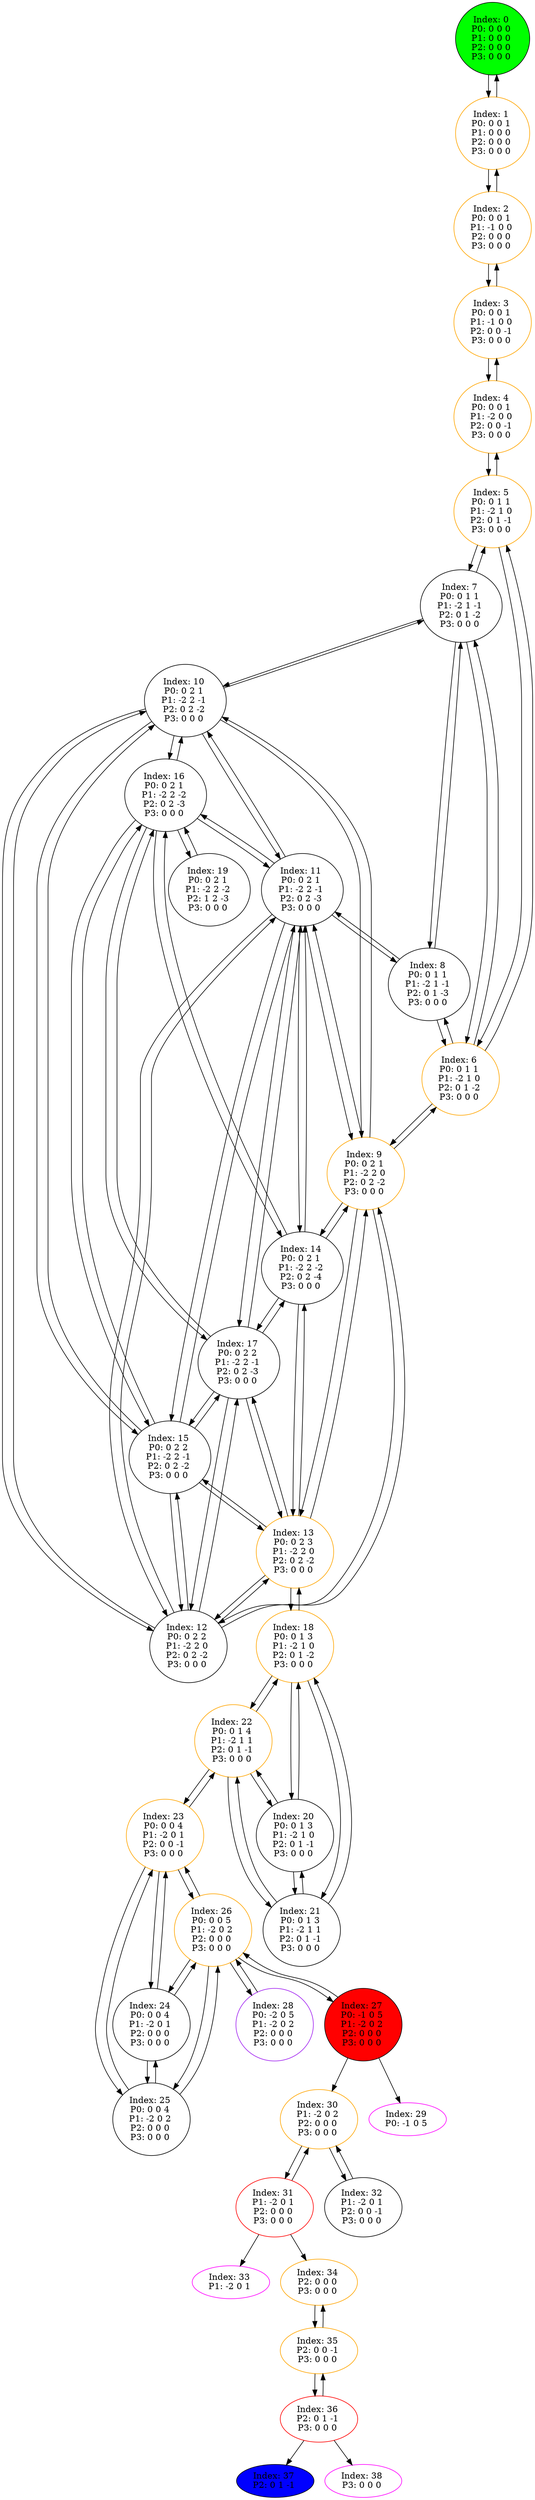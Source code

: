 digraph G {
color = "black"
0[label = "Index: 0 
P0: 0 0 0 
P1: 0 0 0 
P2: 0 0 0 
P3: 0 0 0 
", style="filled", fillcolor = "green"]
1[label = "Index: 1 
P0: 0 0 1 
P1: 0 0 0 
P2: 0 0 0 
P3: 0 0 0 
", color = "orange"]
2[label = "Index: 2 
P0: 0 0 1 
P1: -1 0 0 
P2: 0 0 0 
P3: 0 0 0 
", color = "orange"]
3[label = "Index: 3 
P0: 0 0 1 
P1: -1 0 0 
P2: 0 0 -1 
P3: 0 0 0 
", color = "orange"]
4[label = "Index: 4 
P0: 0 0 1 
P1: -2 0 0 
P2: 0 0 -1 
P3: 0 0 0 
", color = "orange"]
5[label = "Index: 5 
P0: 0 1 1 
P1: -2 1 0 
P2: 0 1 -1 
P3: 0 0 0 
", color = "orange"]
6[label = "Index: 6 
P0: 0 1 1 
P1: -2 1 0 
P2: 0 1 -2 
P3: 0 0 0 
", color = "orange"]
7[label = "Index: 7 
P0: 0 1 1 
P1: -2 1 -1 
P2: 0 1 -2 
P3: 0 0 0 
"]
8[label = "Index: 8 
P0: 0 1 1 
P1: -2 1 -1 
P2: 0 1 -3 
P3: 0 0 0 
"]
9[label = "Index: 9 
P0: 0 2 1 
P1: -2 2 0 
P2: 0 2 -2 
P3: 0 0 0 
", color = "orange"]
10[label = "Index: 10 
P0: 0 2 1 
P1: -2 2 -1 
P2: 0 2 -2 
P3: 0 0 0 
"]
11[label = "Index: 11 
P0: 0 2 1 
P1: -2 2 -1 
P2: 0 2 -3 
P3: 0 0 0 
"]
12[label = "Index: 12 
P0: 0 2 2 
P1: -2 2 0 
P2: 0 2 -2 
P3: 0 0 0 
"]
13[label = "Index: 13 
P0: 0 2 3 
P1: -2 2 0 
P2: 0 2 -2 
P3: 0 0 0 
", color = "orange"]
14[label = "Index: 14 
P0: 0 2 1 
P1: -2 2 -2 
P2: 0 2 -4 
P3: 0 0 0 
"]
15[label = "Index: 15 
P0: 0 2 2 
P1: -2 2 -1 
P2: 0 2 -2 
P3: 0 0 0 
"]
16[label = "Index: 16 
P0: 0 2 1 
P1: -2 2 -2 
P2: 0 2 -3 
P3: 0 0 0 
"]
17[label = "Index: 17 
P0: 0 2 2 
P1: -2 2 -1 
P2: 0 2 -3 
P3: 0 0 0 
"]
18[label = "Index: 18 
P0: 0 1 3 
P1: -2 1 0 
P2: 0 1 -2 
P3: 0 0 0 
", color = "orange"]
19[label = "Index: 19 
P0: 0 2 1 
P1: -2 2 -2 
P2: 1 2 -3 
P3: 0 0 0 
"]
20[label = "Index: 20 
P0: 0 1 3 
P1: -2 1 0 
P2: 0 1 -1 
P3: 0 0 0 
"]
21[label = "Index: 21 
P0: 0 1 3 
P1: -2 1 1 
P2: 0 1 -1 
P3: 0 0 0 
"]
22[label = "Index: 22 
P0: 0 1 4 
P1: -2 1 1 
P2: 0 1 -1 
P3: 0 0 0 
", color = "orange"]
23[label = "Index: 23 
P0: 0 0 4 
P1: -2 0 1 
P2: 0 0 -1 
P3: 0 0 0 
", color = "orange"]
24[label = "Index: 24 
P0: 0 0 4 
P1: -2 0 1 
P2: 0 0 0 
P3: 0 0 0 
"]
25[label = "Index: 25 
P0: 0 0 4 
P1: -2 0 2 
P2: 0 0 0 
P3: 0 0 0 
"]
26[label = "Index: 26 
P0: 0 0 5 
P1: -2 0 2 
P2: 0 0 0 
P3: 0 0 0 
", color = "orange"]
27[label = "Index: 27 
P0: -1 0 5 
P1: -2 0 2 
P2: 0 0 0 
P3: 0 0 0 
", style="filled", fillcolor = "red"]
28[label = "Index: 28 
P0: -2 0 5 
P1: -2 0 2 
P2: 0 0 0 
P3: 0 0 0 
", color = "purple"]
29[label = "Index: 29 
P0: -1 0 5 
", color = "fuchsia"]
30[label = "Index: 30 
P1: -2 0 2 
P2: 0 0 0 
P3: 0 0 0 
", color = "orange"]
31[label = "Index: 31 
P1: -2 0 1 
P2: 0 0 0 
P3: 0 0 0 
", color = "red"]
32[label = "Index: 32 
P1: -2 0 1 
P2: 0 0 -1 
P3: 0 0 0 
"]
33[label = "Index: 33 
P1: -2 0 1 
", color = "fuchsia"]
34[label = "Index: 34 
P2: 0 0 0 
P3: 0 0 0 
", color = "orange"]
35[label = "Index: 35 
P2: 0 0 -1 
P3: 0 0 0 
", color = "orange"]
36[label = "Index: 36 
P2: 0 1 -1 
P3: 0 0 0 
", color = "red"]
37[label = "Index: 37 
P2: 0 1 -1 
", style="filled", fillcolor = "blue"]
38[label = "Index: 38 
P3: 0 0 0 
", color = "fuchsia"]
0 -> 1

1 -> 0
1 -> 2

2 -> 1
2 -> 3

3 -> 2
3 -> 4

4 -> 3
4 -> 5

5 -> 4
5 -> 6
5 -> 7

6 -> 5
6 -> 7
6 -> 8
6 -> 9

7 -> 5
7 -> 6
7 -> 8
7 -> 10

8 -> 6
8 -> 7
8 -> 11

9 -> 6
9 -> 12
9 -> 13
9 -> 10
9 -> 11
9 -> 14

10 -> 7
10 -> 9
10 -> 15
10 -> 12
10 -> 11
10 -> 16

11 -> 8
11 -> 9
11 -> 10
11 -> 17
11 -> 16
11 -> 15
11 -> 14
11 -> 12

12 -> 9
12 -> 10
12 -> 11
12 -> 13
12 -> 15
12 -> 17

13 -> 9
13 -> 12
13 -> 15
13 -> 18
13 -> 17
13 -> 14

14 -> 9
14 -> 11
14 -> 13
14 -> 16
14 -> 17

15 -> 10
15 -> 11
15 -> 12
15 -> 13
15 -> 17
15 -> 16

16 -> 10
16 -> 11
16 -> 14
16 -> 15
16 -> 17
16 -> 19

17 -> 11
17 -> 12
17 -> 13
17 -> 14
17 -> 15
17 -> 16

18 -> 13
18 -> 20
18 -> 21
18 -> 22

19 -> 16

20 -> 18
20 -> 21
20 -> 22

21 -> 18
21 -> 20
21 -> 22

22 -> 18
22 -> 20
22 -> 21
22 -> 23

23 -> 22
23 -> 24
23 -> 25
23 -> 26

24 -> 23
24 -> 25
24 -> 26

25 -> 23
25 -> 24
25 -> 26

26 -> 23
26 -> 24
26 -> 25
26 -> 27
26 -> 28

27 -> 26
27 -> 30
27 -> 29

28 -> 26

30 -> 31
30 -> 32

31 -> 30
31 -> 34
31 -> 33

32 -> 30

34 -> 35

35 -> 34
35 -> 36

36 -> 35
36 -> 38
36 -> 37

}
